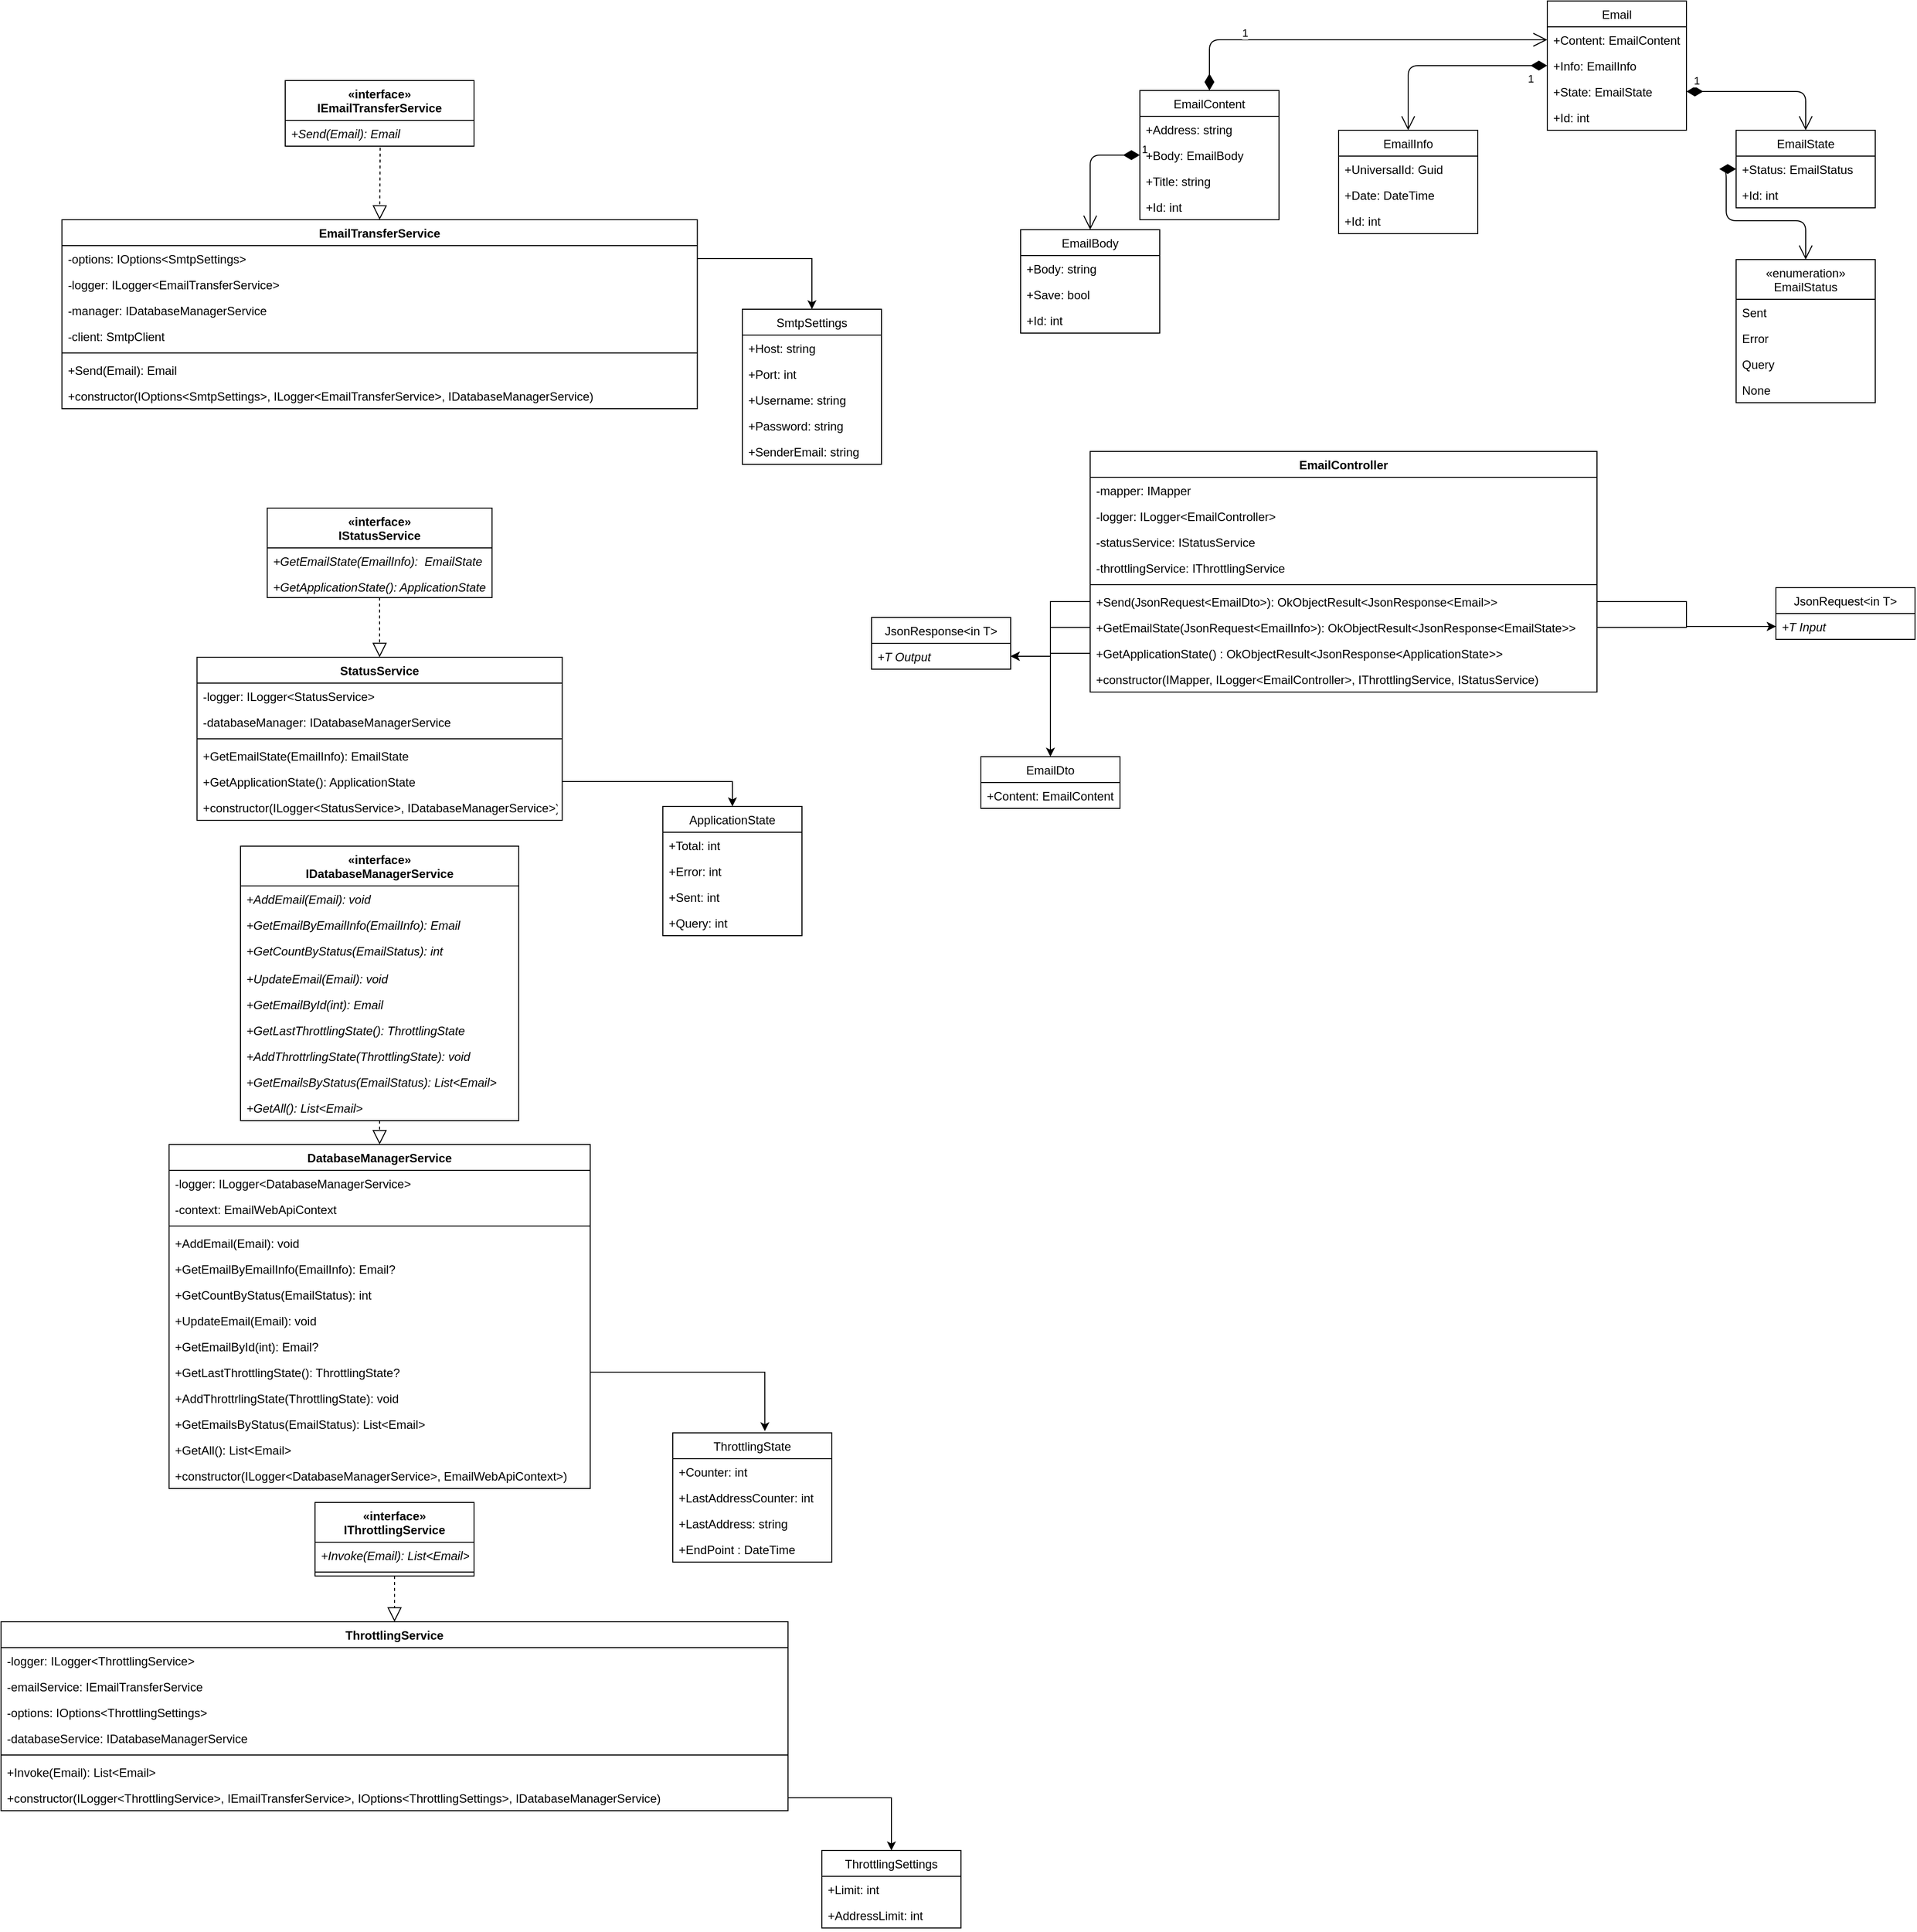 <mxfile version="13.3.1" type="device"><diagram id="VwDvHCZcaxINYHKG-DEH" name="Page-1"><mxGraphModel dx="2114" dy="813" grid="1" gridSize="10" guides="1" tooltips="1" connect="1" arrows="1" fold="1" page="1" pageScale="1" pageWidth="827" pageHeight="1169" math="0" shadow="0"><root><mxCell id="0"/><mxCell id="1" parent="0"/><mxCell id="MpaRzNVXBDGbOp7rvO7j-22" value="" style="endArrow=open;html=1;endSize=12;startArrow=diamondThin;startSize=14;startFill=1;edgeStyle=orthogonalEdgeStyle;align=left;verticalAlign=bottom;entryX=0.5;entryY=0;entryDx=0;entryDy=0;exitX=0;exitY=0.5;exitDx=0;exitDy=0;" parent="1" source="MpaRzNVXBDGbOp7rvO7j-12" target="MpaRzNVXBDGbOp7rvO7j-13" edge="1"><mxGeometry x="-1" y="3" relative="1" as="geometry"><mxPoint x="370" y="220" as="sourcePoint"/><mxPoint x="500" y="170" as="targetPoint"/></mxGeometry></mxCell><mxCell id="MpaRzNVXBDGbOp7rvO7j-67" value="1" style="edgeLabel;html=1;align=center;verticalAlign=middle;resizable=0;points=[];" parent="MpaRzNVXBDGbOp7rvO7j-22" vertex="1" connectable="0"><mxGeometry x="-0.902" y="-2" relative="1" as="geometry"><mxPoint x="-7" y="15" as="offset"/></mxGeometry></mxCell><mxCell id="MpaRzNVXBDGbOp7rvO7j-45" value="" style="endArrow=open;html=1;endSize=12;startArrow=diamondThin;startSize=14;startFill=1;edgeStyle=orthogonalEdgeStyle;align=left;verticalAlign=bottom;entryX=0.5;entryY=0;entryDx=0;entryDy=0;exitX=0;exitY=0.5;exitDx=0;exitDy=0;" parent="1" source="MpaRzNVXBDGbOp7rvO7j-19" target="MpaRzNVXBDGbOp7rvO7j-38" edge="1"><mxGeometry x="-1" y="3" relative="1" as="geometry"><mxPoint x="790" y="400" as="sourcePoint"/><mxPoint x="950" y="400" as="targetPoint"/></mxGeometry></mxCell><mxCell id="MpaRzNVXBDGbOp7rvO7j-57" value="" style="endArrow=open;html=1;endSize=12;startArrow=diamondThin;startSize=14;startFill=1;edgeStyle=orthogonalEdgeStyle;align=left;verticalAlign=bottom;exitX=1;exitY=0.5;exitDx=0;exitDy=0;entryX=0.5;entryY=0;entryDx=0;entryDy=0;" parent="1" source="MpaRzNVXBDGbOp7rvO7j-17" target="MpaRzNVXBDGbOp7rvO7j-18" edge="1"><mxGeometry x="0.509" y="-122" relative="1" as="geometry"><mxPoint x="780" y="90" as="sourcePoint"/><mxPoint x="940" y="90" as="targetPoint"/><Array as="points"><mxPoint x="820" y="111"/></Array><mxPoint x="2" y="-21" as="offset"/></mxGeometry></mxCell><mxCell id="MpaRzNVXBDGbOp7rvO7j-60" value="1" style="edgeLabel;html=1;align=center;verticalAlign=middle;resizable=0;points=[];" parent="MpaRzNVXBDGbOp7rvO7j-57" vertex="1" connectable="0"><mxGeometry x="-0.874" y="1" relative="1" as="geometry"><mxPoint y="-10" as="offset"/></mxGeometry></mxCell><mxCell id="MpaRzNVXBDGbOp7rvO7j-58" value="1" style="endArrow=open;html=1;endSize=12;startArrow=diamondThin;startSize=14;startFill=1;edgeStyle=orthogonalEdgeStyle;align=left;verticalAlign=bottom;entryX=0;entryY=0.5;entryDx=0;entryDy=0;exitX=0.5;exitY=0;exitDx=0;exitDy=0;" parent="1" source="MpaRzNVXBDGbOp7rvO7j-46" target="MpaRzNVXBDGbOp7rvO7j-54" edge="1"><mxGeometry x="-0.748" y="-31" relative="1" as="geometry"><mxPoint x="290" y="60" as="sourcePoint"/><mxPoint x="550" y="60" as="targetPoint"/><mxPoint as="offset"/></mxGeometry></mxCell><mxCell id="MpaRzNVXBDGbOp7rvO7j-140" value="«interface»&#10;IEmailTransferService" style="swimlane;fontStyle=1;align=center;verticalAlign=top;childLayout=stackLayout;horizontal=1;startSize=40;horizontalStack=0;resizeParent=1;resizeParentMax=0;resizeLast=0;collapsible=1;marginBottom=0;" parent="1" vertex="1"><mxGeometry x="-710" y="100" width="190" height="66" as="geometry"/></mxCell><mxCell id="MpaRzNVXBDGbOp7rvO7j-143" value="+Send(Email): Email" style="text;strokeColor=none;fillColor=none;align=left;verticalAlign=top;spacingLeft=4;spacingRight=4;overflow=hidden;rotatable=0;points=[[0,0.5],[1,0.5]];portConstraint=eastwest;fontStyle=2" parent="MpaRzNVXBDGbOp7rvO7j-140" vertex="1"><mxGeometry y="40" width="190" height="26" as="geometry"/></mxCell><mxCell id="MpaRzNVXBDGbOp7rvO7j-151" value="" style="endArrow=block;dashed=1;endFill=0;endSize=12;html=1;entryX=0.5;entryY=0;entryDx=0;entryDy=0;exitX=0.503;exitY=1.058;exitDx=0;exitDy=0;exitPerimeter=0;" parent="1" source="MpaRzNVXBDGbOp7rvO7j-143" target="MpaRzNVXBDGbOp7rvO7j-147" edge="1"><mxGeometry width="160" relative="1" as="geometry"><mxPoint x="-660" y="210" as="sourcePoint"/><mxPoint x="-500" y="210" as="targetPoint"/></mxGeometry></mxCell><mxCell id="MpaRzNVXBDGbOp7rvO7j-152" style="edgeStyle=orthogonalEdgeStyle;rounded=0;orthogonalLoop=1;jettySize=auto;html=1;entryX=0.5;entryY=0;entryDx=0;entryDy=0;" parent="1" source="MpaRzNVXBDGbOp7rvO7j-148" target="MpaRzNVXBDGbOp7rvO7j-90" edge="1"><mxGeometry relative="1" as="geometry"/></mxCell><mxCell id="MpaRzNVXBDGbOp7rvO7j-155" value="«interface»&#10;IStatusService" style="swimlane;fontStyle=1;align=center;verticalAlign=top;childLayout=stackLayout;horizontal=1;startSize=40;horizontalStack=0;resizeParent=1;resizeParentMax=0;resizeLast=0;collapsible=1;marginBottom=0;" parent="1" vertex="1"><mxGeometry x="-728.12" y="530" width="226.25" height="90" as="geometry"/></mxCell><mxCell id="MpaRzNVXBDGbOp7rvO7j-156" value="+GetEmailState(EmailInfo):  EmailState" style="text;strokeColor=none;fillColor=none;align=left;verticalAlign=top;spacingLeft=4;spacingRight=4;overflow=hidden;rotatable=0;points=[[0,0.5],[1,0.5]];portConstraint=eastwest;fontStyle=2" parent="MpaRzNVXBDGbOp7rvO7j-155" vertex="1"><mxGeometry y="40" width="226.25" height="26" as="geometry"/></mxCell><mxCell id="MpaRzNVXBDGbOp7rvO7j-157" value="+GetApplicationState(): ApplicationState" style="text;strokeColor=none;fillColor=none;align=left;verticalAlign=top;spacingLeft=4;spacingRight=4;overflow=hidden;rotatable=0;points=[[0,0.5],[1,0.5]];portConstraint=eastwest;fontStyle=2" parent="MpaRzNVXBDGbOp7rvO7j-155" vertex="1"><mxGeometry y="66" width="226.25" height="24" as="geometry"/></mxCell><mxCell id="MpaRzNVXBDGbOp7rvO7j-147" value="EmailTransferService" style="swimlane;fontStyle=1;align=center;verticalAlign=top;childLayout=stackLayout;horizontal=1;startSize=26;horizontalStack=0;resizeParent=1;resizeParentMax=0;resizeLast=0;collapsible=1;marginBottom=0;" parent="1" vertex="1"><mxGeometry x="-934.68" y="240" width="639.38" height="190" as="geometry"/></mxCell><mxCell id="MpaRzNVXBDGbOp7rvO7j-148" value="-options: IOptions&lt;SmtpSettings&gt;" style="text;strokeColor=none;fillColor=none;align=left;verticalAlign=top;spacingLeft=4;spacingRight=4;overflow=hidden;rotatable=0;points=[[0,0.5],[1,0.5]];portConstraint=eastwest;" parent="MpaRzNVXBDGbOp7rvO7j-147" vertex="1"><mxGeometry y="26" width="639.38" height="26" as="geometry"/></mxCell><mxCell id="MpaRzNVXBDGbOp7rvO7j-153" value="-logger: ILogger&lt;EmailTransferService&gt;" style="text;strokeColor=none;fillColor=none;align=left;verticalAlign=top;spacingLeft=4;spacingRight=4;overflow=hidden;rotatable=0;points=[[0,0.5],[1,0.5]];portConstraint=eastwest;" parent="MpaRzNVXBDGbOp7rvO7j-147" vertex="1"><mxGeometry y="52" width="639.38" height="26" as="geometry"/></mxCell><mxCell id="StB2JXFNjb-WtoaiknSB-12" value="-manager: IDatabaseManagerService" style="text;strokeColor=none;fillColor=none;align=left;verticalAlign=top;spacingLeft=4;spacingRight=4;overflow=hidden;rotatable=0;points=[[0,0.5],[1,0.5]];portConstraint=eastwest;" parent="MpaRzNVXBDGbOp7rvO7j-147" vertex="1"><mxGeometry y="78" width="639.38" height="26" as="geometry"/></mxCell><mxCell id="CCnVkmBzQezinSVfgYN2-1" value="-client: SmtpClient" style="text;strokeColor=none;fillColor=none;align=left;verticalAlign=top;spacingLeft=4;spacingRight=4;overflow=hidden;rotatable=0;points=[[0,0.5],[1,0.5]];portConstraint=eastwest;" vertex="1" parent="MpaRzNVXBDGbOp7rvO7j-147"><mxGeometry y="104" width="639.38" height="26" as="geometry"/></mxCell><mxCell id="MpaRzNVXBDGbOp7rvO7j-149" value="" style="line;strokeWidth=1;fillColor=none;align=left;verticalAlign=middle;spacingTop=-1;spacingLeft=3;spacingRight=3;rotatable=0;labelPosition=right;points=[];portConstraint=eastwest;" parent="MpaRzNVXBDGbOp7rvO7j-147" vertex="1"><mxGeometry y="130" width="639.38" height="8" as="geometry"/></mxCell><mxCell id="MpaRzNVXBDGbOp7rvO7j-150" value="+Send(Email): Email" style="text;strokeColor=none;fillColor=none;align=left;verticalAlign=top;spacingLeft=4;spacingRight=4;overflow=hidden;rotatable=0;points=[[0,0.5],[1,0.5]];portConstraint=eastwest;" parent="MpaRzNVXBDGbOp7rvO7j-147" vertex="1"><mxGeometry y="138" width="639.38" height="26" as="geometry"/></mxCell><mxCell id="MpaRzNVXBDGbOp7rvO7j-193" value="+constructor(IOptions&lt;SmtpSettings&gt;, ILogger&lt;EmailTransferService&gt;, IDatabaseManagerService)" style="text;strokeColor=none;fillColor=none;align=left;verticalAlign=top;spacingLeft=4;spacingRight=4;overflow=hidden;rotatable=0;points=[[0,0.5],[1,0.5]];portConstraint=eastwest;" parent="MpaRzNVXBDGbOp7rvO7j-147" vertex="1"><mxGeometry y="164" width="639.38" height="26" as="geometry"/></mxCell><mxCell id="MpaRzNVXBDGbOp7rvO7j-187" value="" style="endArrow=block;dashed=1;endFill=0;endSize=12;html=1;exitX=0.5;exitY=1;exitDx=0;exitDy=0;entryX=0.5;entryY=0;entryDx=0;entryDy=0;" parent="1" source="MpaRzNVXBDGbOp7rvO7j-155" target="MpaRzNVXBDGbOp7rvO7j-182" edge="1"><mxGeometry width="160" relative="1" as="geometry"><mxPoint x="-610" y="650" as="sourcePoint"/><mxPoint x="-520" y="730" as="targetPoint"/></mxGeometry></mxCell><mxCell id="MpaRzNVXBDGbOp7rvO7j-90" value="SmtpSettings" style="swimlane;fontStyle=0;childLayout=stackLayout;horizontal=1;startSize=26;fillColor=none;horizontalStack=0;resizeParent=1;resizeParentMax=0;resizeLast=0;collapsible=1;marginBottom=0;" parent="1" vertex="1"><mxGeometry x="-250" y="330" width="140" height="156" as="geometry"/></mxCell><mxCell id="MpaRzNVXBDGbOp7rvO7j-91" value="+Host: string" style="text;strokeColor=none;fillColor=none;align=left;verticalAlign=top;spacingLeft=4;spacingRight=4;overflow=hidden;rotatable=0;points=[[0,0.5],[1,0.5]];portConstraint=eastwest;" parent="MpaRzNVXBDGbOp7rvO7j-90" vertex="1"><mxGeometry y="26" width="140" height="26" as="geometry"/></mxCell><mxCell id="MpaRzNVXBDGbOp7rvO7j-92" value="+Port: int" style="text;strokeColor=none;fillColor=none;align=left;verticalAlign=top;spacingLeft=4;spacingRight=4;overflow=hidden;rotatable=0;points=[[0,0.5],[1,0.5]];portConstraint=eastwest;" parent="MpaRzNVXBDGbOp7rvO7j-90" vertex="1"><mxGeometry y="52" width="140" height="26" as="geometry"/></mxCell><mxCell id="MpaRzNVXBDGbOp7rvO7j-93" value="+Username: string" style="text;strokeColor=none;fillColor=none;align=left;verticalAlign=top;spacingLeft=4;spacingRight=4;overflow=hidden;rotatable=0;points=[[0,0.5],[1,0.5]];portConstraint=eastwest;" parent="MpaRzNVXBDGbOp7rvO7j-90" vertex="1"><mxGeometry y="78" width="140" height="26" as="geometry"/></mxCell><mxCell id="MpaRzNVXBDGbOp7rvO7j-94" value="+Password: string" style="text;strokeColor=none;fillColor=none;align=left;verticalAlign=top;spacingLeft=4;spacingRight=4;overflow=hidden;rotatable=0;points=[[0,0.5],[1,0.5]];portConstraint=eastwest;" parent="MpaRzNVXBDGbOp7rvO7j-90" vertex="1"><mxGeometry y="104" width="140" height="26" as="geometry"/></mxCell><mxCell id="MpaRzNVXBDGbOp7rvO7j-100" value="+SenderEmail: string" style="text;strokeColor=none;fillColor=none;align=left;verticalAlign=top;spacingLeft=4;spacingRight=4;overflow=hidden;rotatable=0;points=[[0,0.5],[1,0.5]];portConstraint=eastwest;" parent="MpaRzNVXBDGbOp7rvO7j-90" vertex="1"><mxGeometry y="130" width="140" height="26" as="geometry"/></mxCell><mxCell id="MpaRzNVXBDGbOp7rvO7j-191" style="edgeStyle=orthogonalEdgeStyle;rounded=0;orthogonalLoop=1;jettySize=auto;html=1;" parent="1" source="MpaRzNVXBDGbOp7rvO7j-189" target="MpaRzNVXBDGbOp7rvO7j-171" edge="1"><mxGeometry relative="1" as="geometry"/></mxCell><mxCell id="MpaRzNVXBDGbOp7rvO7j-182" value="StatusService" style="swimlane;fontStyle=1;align=center;verticalAlign=top;childLayout=stackLayout;horizontal=1;startSize=26;horizontalStack=0;resizeParent=1;resizeParentMax=0;resizeLast=0;collapsible=1;marginBottom=0;" parent="1" vertex="1"><mxGeometry x="-798.75" y="680" width="367.5" height="164" as="geometry"/></mxCell><mxCell id="MpaRzNVXBDGbOp7rvO7j-184" value="-logger: ILogger&lt;StatusService&gt;" style="text;strokeColor=none;fillColor=none;align=left;verticalAlign=top;spacingLeft=4;spacingRight=4;overflow=hidden;rotatable=0;points=[[0,0.5],[1,0.5]];portConstraint=eastwest;" parent="MpaRzNVXBDGbOp7rvO7j-182" vertex="1"><mxGeometry y="26" width="367.5" height="26" as="geometry"/></mxCell><mxCell id="MpaRzNVXBDGbOp7rvO7j-188" value="-databaseManager: IDatabaseManagerService" style="text;strokeColor=none;fillColor=none;align=left;verticalAlign=top;spacingLeft=4;spacingRight=4;overflow=hidden;rotatable=0;points=[[0,0.5],[1,0.5]];portConstraint=eastwest;" parent="MpaRzNVXBDGbOp7rvO7j-182" vertex="1"><mxGeometry y="52" width="367.5" height="26" as="geometry"/></mxCell><mxCell id="MpaRzNVXBDGbOp7rvO7j-185" value="" style="line;strokeWidth=1;fillColor=none;align=left;verticalAlign=middle;spacingTop=-1;spacingLeft=3;spacingRight=3;rotatable=0;labelPosition=right;points=[];portConstraint=eastwest;" parent="MpaRzNVXBDGbOp7rvO7j-182" vertex="1"><mxGeometry y="78" width="367.5" height="8" as="geometry"/></mxCell><mxCell id="MpaRzNVXBDGbOp7rvO7j-186" value="+GetEmailState(EmailInfo): EmailState" style="text;strokeColor=none;fillColor=none;align=left;verticalAlign=top;spacingLeft=4;spacingRight=4;overflow=hidden;rotatable=0;points=[[0,0.5],[1,0.5]];portConstraint=eastwest;" parent="MpaRzNVXBDGbOp7rvO7j-182" vertex="1"><mxGeometry y="86" width="367.5" height="26" as="geometry"/></mxCell><mxCell id="MpaRzNVXBDGbOp7rvO7j-189" value="+GetApplicationState(): ApplicationState" style="text;strokeColor=none;fillColor=none;align=left;verticalAlign=top;spacingLeft=4;spacingRight=4;overflow=hidden;rotatable=0;points=[[0,0.5],[1,0.5]];portConstraint=eastwest;" parent="MpaRzNVXBDGbOp7rvO7j-182" vertex="1"><mxGeometry y="112" width="367.5" height="26" as="geometry"/></mxCell><mxCell id="MpaRzNVXBDGbOp7rvO7j-194" value="+constructor(ILogger&lt;StatusService&gt;, IDatabaseManagerService&gt;)" style="text;strokeColor=none;fillColor=none;align=left;verticalAlign=top;spacingLeft=4;spacingRight=4;overflow=hidden;rotatable=0;points=[[0,0.5],[1,0.5]];portConstraint=eastwest;" parent="MpaRzNVXBDGbOp7rvO7j-182" vertex="1"><mxGeometry y="138" width="367.5" height="26" as="geometry"/></mxCell><mxCell id="MpaRzNVXBDGbOp7rvO7j-206" value="1" style="endArrow=open;html=1;endSize=12;startArrow=diamondThin;startSize=14;startFill=1;edgeStyle=orthogonalEdgeStyle;align=left;verticalAlign=bottom;exitX=0;exitY=0.5;exitDx=0;exitDy=0;entryX=0.5;entryY=0;entryDx=0;entryDy=0;" parent="1" source="MpaRzNVXBDGbOp7rvO7j-52" target="MpaRzNVXBDGbOp7rvO7j-202" edge="1"><mxGeometry x="-1" y="3" relative="1" as="geometry"><mxPoint x="-20" y="230" as="sourcePoint"/><mxPoint x="140" y="230" as="targetPoint"/></mxGeometry></mxCell><mxCell id="MpaRzNVXBDGbOp7rvO7j-5" value="Email" style="swimlane;fontStyle=0;childLayout=stackLayout;horizontal=1;startSize=26;fillColor=none;horizontalStack=0;resizeParent=1;resizeParentMax=0;resizeLast=0;collapsible=1;marginBottom=0;" parent="1" vertex="1"><mxGeometry x="560" y="20" width="140" height="130" as="geometry"/></mxCell><mxCell id="MpaRzNVXBDGbOp7rvO7j-54" value="+Content: EmailContent" style="text;strokeColor=none;fillColor=none;align=left;verticalAlign=top;spacingLeft=4;spacingRight=4;overflow=hidden;rotatable=0;points=[[0,0.5],[1,0.5]];portConstraint=eastwest;" parent="MpaRzNVXBDGbOp7rvO7j-5" vertex="1"><mxGeometry y="26" width="140" height="26" as="geometry"/></mxCell><mxCell id="MpaRzNVXBDGbOp7rvO7j-12" value="+Info: EmailInfo" style="text;strokeColor=none;fillColor=none;align=left;verticalAlign=top;spacingLeft=4;spacingRight=4;overflow=hidden;rotatable=0;points=[[0,0.5],[1,0.5]];portConstraint=eastwest;" parent="MpaRzNVXBDGbOp7rvO7j-5" vertex="1"><mxGeometry y="52" width="140" height="26" as="geometry"/></mxCell><mxCell id="MpaRzNVXBDGbOp7rvO7j-17" value="+State: EmailState" style="text;strokeColor=none;fillColor=none;align=left;verticalAlign=top;spacingLeft=4;spacingRight=4;overflow=hidden;rotatable=0;points=[[0,0.5],[1,0.5]];portConstraint=eastwest;" parent="MpaRzNVXBDGbOp7rvO7j-5" vertex="1"><mxGeometry y="78" width="140" height="26" as="geometry"/></mxCell><mxCell id="MpaRzNVXBDGbOp7rvO7j-11" value="+Id: int" style="text;strokeColor=none;fillColor=none;align=left;verticalAlign=top;spacingLeft=4;spacingRight=4;overflow=hidden;rotatable=0;points=[[0,0.5],[1,0.5]];portConstraint=eastwest;" parent="MpaRzNVXBDGbOp7rvO7j-5" vertex="1"><mxGeometry y="104" width="140" height="26" as="geometry"/></mxCell><mxCell id="MpaRzNVXBDGbOp7rvO7j-13" value="EmailInfo" style="swimlane;fontStyle=0;childLayout=stackLayout;horizontal=1;startSize=26;fillColor=none;horizontalStack=0;resizeParent=1;resizeParentMax=0;resizeLast=0;collapsible=1;marginBottom=0;" parent="1" vertex="1"><mxGeometry x="350" y="150" width="140" height="104" as="geometry"/></mxCell><mxCell id="MpaRzNVXBDGbOp7rvO7j-14" value="+UniversalId: Guid" style="text;strokeColor=none;fillColor=none;align=left;verticalAlign=top;spacingLeft=4;spacingRight=4;overflow=hidden;rotatable=0;points=[[0,0.5],[1,0.5]];portConstraint=eastwest;" parent="MpaRzNVXBDGbOp7rvO7j-13" vertex="1"><mxGeometry y="26" width="140" height="26" as="geometry"/></mxCell><mxCell id="MpaRzNVXBDGbOp7rvO7j-200" value="+Date: DateTime" style="text;strokeColor=none;fillColor=none;align=left;verticalAlign=top;spacingLeft=4;spacingRight=4;overflow=hidden;rotatable=0;points=[[0,0.5],[1,0.5]];portConstraint=eastwest;" parent="MpaRzNVXBDGbOp7rvO7j-13" vertex="1"><mxGeometry y="52" width="140" height="26" as="geometry"/></mxCell><mxCell id="_Mqc40xMcQ88tamUD_vy-3" value="+Id: int" style="text;strokeColor=none;fillColor=none;align=left;verticalAlign=top;spacingLeft=4;spacingRight=4;overflow=hidden;rotatable=0;points=[[0,0.5],[1,0.5]];portConstraint=eastwest;" parent="MpaRzNVXBDGbOp7rvO7j-13" vertex="1"><mxGeometry y="78" width="140" height="26" as="geometry"/></mxCell><mxCell id="MpaRzNVXBDGbOp7rvO7j-18" value="EmailState" style="swimlane;fontStyle=0;childLayout=stackLayout;horizontal=1;startSize=26;fillColor=none;horizontalStack=0;resizeParent=1;resizeParentMax=0;resizeLast=0;collapsible=1;marginBottom=0;" parent="1" vertex="1"><mxGeometry x="750" y="150" width="140" height="78" as="geometry"/></mxCell><mxCell id="MpaRzNVXBDGbOp7rvO7j-19" value="+Status: EmailStatus" style="text;strokeColor=none;fillColor=none;align=left;verticalAlign=top;spacingLeft=4;spacingRight=4;overflow=hidden;rotatable=0;points=[[0,0.5],[1,0.5]];portConstraint=eastwest;" parent="MpaRzNVXBDGbOp7rvO7j-18" vertex="1"><mxGeometry y="26" width="140" height="26" as="geometry"/></mxCell><mxCell id="_Mqc40xMcQ88tamUD_vy-4" value="+Id: int" style="text;strokeColor=none;fillColor=none;align=left;verticalAlign=top;spacingLeft=4;spacingRight=4;overflow=hidden;rotatable=0;points=[[0,0.5],[1,0.5]];portConstraint=eastwest;" parent="MpaRzNVXBDGbOp7rvO7j-18" vertex="1"><mxGeometry y="52" width="140" height="26" as="geometry"/></mxCell><mxCell id="MpaRzNVXBDGbOp7rvO7j-38" value="«enumeration»&#10;EmailStatus" style="swimlane;fontStyle=0;childLayout=stackLayout;horizontal=1;startSize=40;fillColor=none;horizontalStack=0;resizeParent=1;resizeParentMax=0;resizeLast=0;collapsible=1;marginBottom=0;" parent="1" vertex="1"><mxGeometry x="750" y="280" width="140" height="144" as="geometry"/></mxCell><mxCell id="MpaRzNVXBDGbOp7rvO7j-39" value="Sent" style="text;strokeColor=none;fillColor=none;align=left;verticalAlign=top;spacingLeft=4;spacingRight=4;overflow=hidden;rotatable=0;points=[[0,0.5],[1,0.5]];portConstraint=eastwest;" parent="MpaRzNVXBDGbOp7rvO7j-38" vertex="1"><mxGeometry y="40" width="140" height="26" as="geometry"/></mxCell><mxCell id="MpaRzNVXBDGbOp7rvO7j-40" value="Error" style="text;strokeColor=none;fillColor=none;align=left;verticalAlign=top;spacingLeft=4;spacingRight=4;overflow=hidden;rotatable=0;points=[[0,0.5],[1,0.5]];portConstraint=eastwest;" parent="MpaRzNVXBDGbOp7rvO7j-38" vertex="1"><mxGeometry y="66" width="140" height="26" as="geometry"/></mxCell><mxCell id="MpaRzNVXBDGbOp7rvO7j-41" value="Query" style="text;strokeColor=none;fillColor=none;align=left;verticalAlign=top;spacingLeft=4;spacingRight=4;overflow=hidden;rotatable=0;points=[[0,0.5],[1,0.5]];portConstraint=eastwest;" parent="MpaRzNVXBDGbOp7rvO7j-38" vertex="1"><mxGeometry y="92" width="140" height="26" as="geometry"/></mxCell><mxCell id="MpaRzNVXBDGbOp7rvO7j-234" value="None" style="text;strokeColor=none;fillColor=none;align=left;verticalAlign=top;spacingLeft=4;spacingRight=4;overflow=hidden;rotatable=0;points=[[0,0.5],[1,0.5]];portConstraint=eastwest;" parent="MpaRzNVXBDGbOp7rvO7j-38" vertex="1"><mxGeometry y="118" width="140" height="26" as="geometry"/></mxCell><mxCell id="MpaRzNVXBDGbOp7rvO7j-46" value="EmailContent" style="swimlane;fontStyle=0;childLayout=stackLayout;horizontal=1;startSize=26;fillColor=none;horizontalStack=0;resizeParent=1;resizeParentMax=0;resizeLast=0;collapsible=1;marginBottom=0;" parent="1" vertex="1"><mxGeometry x="150" y="110" width="140" height="130" as="geometry"/></mxCell><mxCell id="MpaRzNVXBDGbOp7rvO7j-51" value="+Address: string" style="text;strokeColor=none;fillColor=none;align=left;verticalAlign=top;spacingLeft=4;spacingRight=4;overflow=hidden;rotatable=0;points=[[0,0.5],[1,0.5]];portConstraint=eastwest;" parent="MpaRzNVXBDGbOp7rvO7j-46" vertex="1"><mxGeometry y="26" width="140" height="26" as="geometry"/></mxCell><mxCell id="MpaRzNVXBDGbOp7rvO7j-52" value="+Body: EmailBody" style="text;strokeColor=none;fillColor=none;align=left;verticalAlign=top;spacingLeft=4;spacingRight=4;overflow=hidden;rotatable=0;points=[[0,0.5],[1,0.5]];portConstraint=eastwest;" parent="MpaRzNVXBDGbOp7rvO7j-46" vertex="1"><mxGeometry y="52" width="140" height="26" as="geometry"/></mxCell><mxCell id="MpaRzNVXBDGbOp7rvO7j-53" value="+Title: string" style="text;strokeColor=none;fillColor=none;align=left;verticalAlign=top;spacingLeft=4;spacingRight=4;overflow=hidden;rotatable=0;points=[[0,0.5],[1,0.5]];portConstraint=eastwest;" parent="MpaRzNVXBDGbOp7rvO7j-46" vertex="1"><mxGeometry y="78" width="140" height="26" as="geometry"/></mxCell><mxCell id="_Mqc40xMcQ88tamUD_vy-2" value="+Id: int" style="text;strokeColor=none;fillColor=none;align=left;verticalAlign=top;spacingLeft=4;spacingRight=4;overflow=hidden;rotatable=0;points=[[0,0.5],[1,0.5]];portConstraint=eastwest;" parent="MpaRzNVXBDGbOp7rvO7j-46" vertex="1"><mxGeometry y="104" width="140" height="26" as="geometry"/></mxCell><mxCell id="MpaRzNVXBDGbOp7rvO7j-202" value="EmailBody" style="swimlane;fontStyle=0;childLayout=stackLayout;horizontal=1;startSize=26;fillColor=none;horizontalStack=0;resizeParent=1;resizeParentMax=0;resizeLast=0;collapsible=1;marginBottom=0;" parent="1" vertex="1"><mxGeometry x="30" y="250" width="140" height="104" as="geometry"/></mxCell><mxCell id="MpaRzNVXBDGbOp7rvO7j-203" value="+Body: string" style="text;strokeColor=none;fillColor=none;align=left;verticalAlign=top;spacingLeft=4;spacingRight=4;overflow=hidden;rotatable=0;points=[[0,0.5],[1,0.5]];portConstraint=eastwest;" parent="MpaRzNVXBDGbOp7rvO7j-202" vertex="1"><mxGeometry y="26" width="140" height="26" as="geometry"/></mxCell><mxCell id="_g9-BgquZJx0bZQikfBn-1" value="+Save: bool" style="text;strokeColor=none;fillColor=none;align=left;verticalAlign=top;spacingLeft=4;spacingRight=4;overflow=hidden;rotatable=0;points=[[0,0.5],[1,0.5]];portConstraint=eastwest;" parent="MpaRzNVXBDGbOp7rvO7j-202" vertex="1"><mxGeometry y="52" width="140" height="26" as="geometry"/></mxCell><mxCell id="_Mqc40xMcQ88tamUD_vy-1" value="+Id: int" style="text;strokeColor=none;fillColor=none;align=left;verticalAlign=top;spacingLeft=4;spacingRight=4;overflow=hidden;rotatable=0;points=[[0,0.5],[1,0.5]];portConstraint=eastwest;" parent="MpaRzNVXBDGbOp7rvO7j-202" vertex="1"><mxGeometry y="78" width="140" height="26" as="geometry"/></mxCell><mxCell id="MpaRzNVXBDGbOp7rvO7j-214" value="" style="endArrow=block;dashed=1;endFill=0;endSize=12;html=1;exitX=0.5;exitY=1;exitDx=0;exitDy=0;entryX=0.5;entryY=0;entryDx=0;entryDy=0;" parent="1" source="MpaRzNVXBDGbOp7rvO7j-195" target="MpaRzNVXBDGbOp7rvO7j-207" edge="1"><mxGeometry width="160" relative="1" as="geometry"><mxPoint x="-614.99" y="1090" as="sourcePoint"/><mxPoint x="-394.99" y="1120" as="targetPoint"/></mxGeometry></mxCell><mxCell id="MpaRzNVXBDGbOp7rvO7j-171" value="ApplicationState" style="swimlane;fontStyle=0;childLayout=stackLayout;horizontal=1;startSize=26;fillColor=none;horizontalStack=0;resizeParent=1;resizeParentMax=0;resizeLast=0;collapsible=1;marginBottom=0;" parent="1" vertex="1"><mxGeometry x="-330" y="830" width="140" height="130" as="geometry"/></mxCell><mxCell id="MpaRzNVXBDGbOp7rvO7j-172" value="+Total: int" style="text;strokeColor=none;fillColor=none;align=left;verticalAlign=top;spacingLeft=4;spacingRight=4;overflow=hidden;rotatable=0;points=[[0,0.5],[1,0.5]];portConstraint=eastwest;" parent="MpaRzNVXBDGbOp7rvO7j-171" vertex="1"><mxGeometry y="26" width="140" height="26" as="geometry"/></mxCell><mxCell id="MpaRzNVXBDGbOp7rvO7j-173" value="+Error: int" style="text;strokeColor=none;fillColor=none;align=left;verticalAlign=top;spacingLeft=4;spacingRight=4;overflow=hidden;rotatable=0;points=[[0,0.5],[1,0.5]];portConstraint=eastwest;" parent="MpaRzNVXBDGbOp7rvO7j-171" vertex="1"><mxGeometry y="52" width="140" height="26" as="geometry"/></mxCell><mxCell id="MpaRzNVXBDGbOp7rvO7j-174" value="+Sent: int" style="text;strokeColor=none;fillColor=none;align=left;verticalAlign=top;spacingLeft=4;spacingRight=4;overflow=hidden;rotatable=0;points=[[0,0.5],[1,0.5]];portConstraint=eastwest;" parent="MpaRzNVXBDGbOp7rvO7j-171" vertex="1"><mxGeometry y="78" width="140" height="26" as="geometry"/></mxCell><mxCell id="MpaRzNVXBDGbOp7rvO7j-181" value="+Query: int" style="text;strokeColor=none;fillColor=none;align=left;verticalAlign=top;spacingLeft=4;spacingRight=4;overflow=hidden;rotatable=0;points=[[0,0.5],[1,0.5]];portConstraint=eastwest;" parent="MpaRzNVXBDGbOp7rvO7j-171" vertex="1"><mxGeometry y="104" width="140" height="26" as="geometry"/></mxCell><mxCell id="MpaRzNVXBDGbOp7rvO7j-195" value="«interface»&#10;IDatabaseManagerService" style="swimlane;fontStyle=1;align=center;verticalAlign=top;childLayout=stackLayout;horizontal=1;startSize=40;horizontalStack=0;resizeParent=1;resizeParentMax=0;resizeLast=0;collapsible=1;marginBottom=0;" parent="1" vertex="1"><mxGeometry x="-755" y="870" width="280" height="276" as="geometry"/></mxCell><mxCell id="MpaRzNVXBDGbOp7rvO7j-196" value="+AddEmail(Email): void&#10;" style="text;strokeColor=none;fillColor=none;align=left;verticalAlign=top;spacingLeft=4;spacingRight=4;overflow=hidden;rotatable=0;points=[[0,0.5],[1,0.5]];portConstraint=eastwest;fontStyle=2" parent="MpaRzNVXBDGbOp7rvO7j-195" vertex="1"><mxGeometry y="40" width="280" height="26" as="geometry"/></mxCell><mxCell id="MpaRzNVXBDGbOp7rvO7j-199" value="+GetEmailByEmailInfo(EmailInfo): Email" style="text;strokeColor=none;fillColor=none;align=left;verticalAlign=top;spacingLeft=4;spacingRight=4;overflow=hidden;rotatable=0;points=[[0,0.5],[1,0.5]];portConstraint=eastwest;fontStyle=2" parent="MpaRzNVXBDGbOp7rvO7j-195" vertex="1"><mxGeometry y="66" width="280" height="26" as="geometry"/></mxCell><mxCell id="MpaRzNVXBDGbOp7rvO7j-197" value="+GetCountByStatus(EmailStatus): int" style="text;strokeColor=none;fillColor=none;align=left;verticalAlign=top;spacingLeft=4;spacingRight=4;overflow=hidden;rotatable=0;points=[[0,0.5],[1,0.5]];portConstraint=eastwest;fontStyle=2" parent="MpaRzNVXBDGbOp7rvO7j-195" vertex="1"><mxGeometry y="92" width="280" height="28" as="geometry"/></mxCell><mxCell id="O3hS9mM9BPTa0ZVGBZz_-5" value="+UpdateEmail(Email): void" style="text;strokeColor=none;fillColor=none;align=left;verticalAlign=top;spacingLeft=4;spacingRight=4;overflow=hidden;rotatable=0;points=[[0,0.5],[1,0.5]];portConstraint=eastwest;fontStyle=2" parent="MpaRzNVXBDGbOp7rvO7j-195" vertex="1"><mxGeometry y="120" width="280" height="26" as="geometry"/></mxCell><mxCell id="O3hS9mM9BPTa0ZVGBZz_-4" value="+GetEmailById(int): Email" style="text;strokeColor=none;fillColor=none;align=left;verticalAlign=top;spacingLeft=4;spacingRight=4;overflow=hidden;rotatable=0;points=[[0,0.5],[1,0.5]];portConstraint=eastwest;fontStyle=2" parent="MpaRzNVXBDGbOp7rvO7j-195" vertex="1"><mxGeometry y="146" width="280" height="26" as="geometry"/></mxCell><mxCell id="O3hS9mM9BPTa0ZVGBZz_-6" value="+GetLastThrottlingState(): ThrottlingState" style="text;strokeColor=none;fillColor=none;align=left;verticalAlign=top;spacingLeft=4;spacingRight=4;overflow=hidden;rotatable=0;points=[[0,0.5],[1,0.5]];portConstraint=eastwest;fontStyle=2" parent="MpaRzNVXBDGbOp7rvO7j-195" vertex="1"><mxGeometry y="172" width="280" height="26" as="geometry"/></mxCell><mxCell id="StB2JXFNjb-WtoaiknSB-3" value="+AddThrottrlingState(ThrottlingState): void" style="text;strokeColor=none;fillColor=none;align=left;verticalAlign=top;spacingLeft=4;spacingRight=4;overflow=hidden;rotatable=0;points=[[0,0.5],[1,0.5]];portConstraint=eastwest;fontStyle=2" parent="MpaRzNVXBDGbOp7rvO7j-195" vertex="1"><mxGeometry y="198" width="280" height="26" as="geometry"/></mxCell><mxCell id="StB2JXFNjb-WtoaiknSB-4" value="+GetEmailsByStatus(EmailStatus): List&lt;Email&gt;" style="text;strokeColor=none;fillColor=none;align=left;verticalAlign=top;spacingLeft=4;spacingRight=4;overflow=hidden;rotatable=0;points=[[0,0.5],[1,0.5]];portConstraint=eastwest;fontStyle=2" parent="MpaRzNVXBDGbOp7rvO7j-195" vertex="1"><mxGeometry y="224" width="280" height="26" as="geometry"/></mxCell><mxCell id="CCnVkmBzQezinSVfgYN2-3" value="+GetAll(): List&lt;Email&gt;" style="text;strokeColor=none;fillColor=none;align=left;verticalAlign=top;spacingLeft=4;spacingRight=4;overflow=hidden;rotatable=0;points=[[0,0.5],[1,0.5]];portConstraint=eastwest;fontStyle=2" vertex="1" parent="MpaRzNVXBDGbOp7rvO7j-195"><mxGeometry y="250" width="280" height="26" as="geometry"/></mxCell><mxCell id="MpaRzNVXBDGbOp7rvO7j-216" value="EmailController" style="swimlane;fontStyle=1;align=center;verticalAlign=top;childLayout=stackLayout;horizontal=1;startSize=26;horizontalStack=0;resizeParent=1;resizeParentMax=0;resizeLast=0;collapsible=1;marginBottom=0;" parent="1" vertex="1"><mxGeometry x="100" y="473" width="510" height="242" as="geometry"/></mxCell><mxCell id="MpaRzNVXBDGbOp7rvO7j-217" value="-mapper: IMapper" style="text;strokeColor=none;fillColor=none;align=left;verticalAlign=top;spacingLeft=4;spacingRight=4;overflow=hidden;rotatable=0;points=[[0,0.5],[1,0.5]];portConstraint=eastwest;" parent="MpaRzNVXBDGbOp7rvO7j-216" vertex="1"><mxGeometry y="26" width="510" height="26" as="geometry"/></mxCell><mxCell id="MpaRzNVXBDGbOp7rvO7j-221" value="-logger: ILogger&lt;EmailController&gt;" style="text;strokeColor=none;fillColor=none;align=left;verticalAlign=top;spacingLeft=4;spacingRight=4;overflow=hidden;rotatable=0;points=[[0,0.5],[1,0.5]];portConstraint=eastwest;" parent="MpaRzNVXBDGbOp7rvO7j-216" vertex="1"><mxGeometry y="52" width="510" height="26" as="geometry"/></mxCell><mxCell id="MpaRzNVXBDGbOp7rvO7j-223" value="-statusService: IStatusService" style="text;strokeColor=none;fillColor=none;align=left;verticalAlign=top;spacingLeft=4;spacingRight=4;overflow=hidden;rotatable=0;points=[[0,0.5],[1,0.5]];portConstraint=eastwest;" parent="MpaRzNVXBDGbOp7rvO7j-216" vertex="1"><mxGeometry y="78" width="510" height="26" as="geometry"/></mxCell><mxCell id="d-eE7wmzLooMkcruGZno-1" value="-throttlingService: IThrottlingService" style="text;strokeColor=none;fillColor=none;align=left;verticalAlign=top;spacingLeft=4;spacingRight=4;overflow=hidden;rotatable=0;points=[[0,0.5],[1,0.5]];portConstraint=eastwest;" parent="MpaRzNVXBDGbOp7rvO7j-216" vertex="1"><mxGeometry y="104" width="510" height="26" as="geometry"/></mxCell><mxCell id="MpaRzNVXBDGbOp7rvO7j-218" value="" style="line;strokeWidth=1;fillColor=none;align=left;verticalAlign=middle;spacingTop=-1;spacingLeft=3;spacingRight=3;rotatable=0;labelPosition=right;points=[];portConstraint=eastwest;" parent="MpaRzNVXBDGbOp7rvO7j-216" vertex="1"><mxGeometry y="130" width="510" height="8" as="geometry"/></mxCell><mxCell id="MpaRzNVXBDGbOp7rvO7j-219" value="+Send(JsonRequest&lt;EmailDto&gt;): OkObjectResult&lt;JsonResponse&lt;Email&gt;&gt;" style="text;strokeColor=none;fillColor=none;align=left;verticalAlign=top;spacingLeft=4;spacingRight=4;overflow=hidden;rotatable=0;points=[[0,0.5],[1,0.5]];portConstraint=eastwest;" parent="MpaRzNVXBDGbOp7rvO7j-216" vertex="1"><mxGeometry y="138" width="510" height="26" as="geometry"/></mxCell><mxCell id="MpaRzNVXBDGbOp7rvO7j-220" value="+GetEmailState(JsonRequest&lt;EmailInfo&gt;): OkObjectResult&lt;JsonResponse&lt;EmailState&gt;&gt;" style="text;strokeColor=none;fillColor=none;align=left;verticalAlign=top;spacingLeft=4;spacingRight=4;overflow=hidden;rotatable=0;points=[[0,0.5],[1,0.5]];portConstraint=eastwest;" parent="MpaRzNVXBDGbOp7rvO7j-216" vertex="1"><mxGeometry y="164" width="510" height="26" as="geometry"/></mxCell><mxCell id="MpaRzNVXBDGbOp7rvO7j-224" value="+GetApplicationState() : OkObjectResult&lt;JsonResponse&lt;ApplicationState&gt;&gt;" style="text;strokeColor=none;fillColor=none;align=left;verticalAlign=top;spacingLeft=4;spacingRight=4;overflow=hidden;rotatable=0;points=[[0,0.5],[1,0.5]];portConstraint=eastwest;" parent="MpaRzNVXBDGbOp7rvO7j-216" vertex="1"><mxGeometry y="190" width="510" height="26" as="geometry"/></mxCell><mxCell id="MpaRzNVXBDGbOp7rvO7j-225" value="+constructor(IMapper, ILogger&lt;EmailController&gt;, IThrottlingService, IStatusService)" style="text;strokeColor=none;fillColor=none;align=left;verticalAlign=top;spacingLeft=4;spacingRight=4;overflow=hidden;rotatable=0;points=[[0,0.5],[1,0.5]];portConstraint=eastwest;" parent="MpaRzNVXBDGbOp7rvO7j-216" vertex="1"><mxGeometry y="216" width="510" height="26" as="geometry"/></mxCell><mxCell id="MpaRzNVXBDGbOp7rvO7j-207" value="DatabaseManagerService" style="swimlane;fontStyle=1;align=center;verticalAlign=top;childLayout=stackLayout;horizontal=1;startSize=26;horizontalStack=0;resizeParent=1;resizeParentMax=0;resizeLast=0;collapsible=1;marginBottom=0;" parent="1" vertex="1"><mxGeometry x="-826.86" y="1170" width="423.75" height="346" as="geometry"/></mxCell><mxCell id="MpaRzNVXBDGbOp7rvO7j-208" value="-logger: ILogger&lt;DatabaseManagerService&gt;" style="text;strokeColor=none;fillColor=none;align=left;verticalAlign=top;spacingLeft=4;spacingRight=4;overflow=hidden;rotatable=0;points=[[0,0.5],[1,0.5]];portConstraint=eastwest;" parent="MpaRzNVXBDGbOp7rvO7j-207" vertex="1"><mxGeometry y="26" width="423.75" height="26" as="geometry"/></mxCell><mxCell id="MpaRzNVXBDGbOp7rvO7j-209" value="-context: EmailWebApiContext" style="text;strokeColor=none;fillColor=none;align=left;verticalAlign=top;spacingLeft=4;spacingRight=4;overflow=hidden;rotatable=0;points=[[0,0.5],[1,0.5]];portConstraint=eastwest;" parent="MpaRzNVXBDGbOp7rvO7j-207" vertex="1"><mxGeometry y="52" width="423.75" height="26" as="geometry"/></mxCell><mxCell id="MpaRzNVXBDGbOp7rvO7j-210" value="" style="line;strokeWidth=1;fillColor=none;align=left;verticalAlign=middle;spacingTop=-1;spacingLeft=3;spacingRight=3;rotatable=0;labelPosition=right;points=[];portConstraint=eastwest;" parent="MpaRzNVXBDGbOp7rvO7j-207" vertex="1"><mxGeometry y="78" width="423.75" height="8" as="geometry"/></mxCell><mxCell id="MpaRzNVXBDGbOp7rvO7j-211" value="+AddEmail(Email): void&#10;" style="text;strokeColor=none;fillColor=none;align=left;verticalAlign=top;spacingLeft=4;spacingRight=4;overflow=hidden;rotatable=0;points=[[0,0.5],[1,0.5]];portConstraint=eastwest;" parent="MpaRzNVXBDGbOp7rvO7j-207" vertex="1"><mxGeometry y="86" width="423.75" height="26" as="geometry"/></mxCell><mxCell id="MpaRzNVXBDGbOp7rvO7j-212" value="+GetEmailByEmailInfo(EmailInfo): Email?" style="text;strokeColor=none;fillColor=none;align=left;verticalAlign=top;spacingLeft=4;spacingRight=4;overflow=hidden;rotatable=0;points=[[0,0.5],[1,0.5]];portConstraint=eastwest;" parent="MpaRzNVXBDGbOp7rvO7j-207" vertex="1"><mxGeometry y="112" width="423.75" height="26" as="geometry"/></mxCell><mxCell id="MpaRzNVXBDGbOp7rvO7j-215" value="+GetCountByStatus(EmailStatus): int" style="text;strokeColor=none;fillColor=none;align=left;verticalAlign=top;spacingLeft=4;spacingRight=4;overflow=hidden;rotatable=0;points=[[0,0.5],[1,0.5]];portConstraint=eastwest;" parent="MpaRzNVXBDGbOp7rvO7j-207" vertex="1"><mxGeometry y="138" width="423.75" height="26" as="geometry"/></mxCell><mxCell id="O3hS9mM9BPTa0ZVGBZz_-1" value="+UpdateEmail(Email): void" style="text;strokeColor=none;fillColor=none;align=left;verticalAlign=top;spacingLeft=4;spacingRight=4;overflow=hidden;rotatable=0;points=[[0,0.5],[1,0.5]];portConstraint=eastwest;" parent="MpaRzNVXBDGbOp7rvO7j-207" vertex="1"><mxGeometry y="164" width="423.75" height="26" as="geometry"/></mxCell><mxCell id="O3hS9mM9BPTa0ZVGBZz_-3" value="+GetEmailById(int): Email?" style="text;strokeColor=none;fillColor=none;align=left;verticalAlign=top;spacingLeft=4;spacingRight=4;overflow=hidden;rotatable=0;points=[[0,0.5],[1,0.5]];portConstraint=eastwest;" parent="MpaRzNVXBDGbOp7rvO7j-207" vertex="1"><mxGeometry y="190" width="423.75" height="26" as="geometry"/></mxCell><mxCell id="O3hS9mM9BPTa0ZVGBZz_-7" value="+GetLastThrottlingState(): ThrottlingState?" style="text;strokeColor=none;fillColor=none;align=left;verticalAlign=top;spacingLeft=4;spacingRight=4;overflow=hidden;rotatable=0;points=[[0,0.5],[1,0.5]];portConstraint=eastwest;fontStyle=0" parent="MpaRzNVXBDGbOp7rvO7j-207" vertex="1"><mxGeometry y="216" width="423.75" height="26" as="geometry"/></mxCell><mxCell id="O3hS9mM9BPTa0ZVGBZz_-26" value="+AddThrottrlingState(ThrottlingState): void" style="text;strokeColor=none;fillColor=none;align=left;verticalAlign=top;spacingLeft=4;spacingRight=4;overflow=hidden;rotatable=0;points=[[0,0.5],[1,0.5]];portConstraint=eastwest;" parent="MpaRzNVXBDGbOp7rvO7j-207" vertex="1"><mxGeometry y="242" width="423.75" height="26" as="geometry"/></mxCell><mxCell id="StB2JXFNjb-WtoaiknSB-2" value="+GetEmailsByStatus(EmailStatus): List&lt;Email&gt;" style="text;strokeColor=none;fillColor=none;align=left;verticalAlign=top;spacingLeft=4;spacingRight=4;overflow=hidden;rotatable=0;points=[[0,0.5],[1,0.5]];portConstraint=eastwest;" parent="MpaRzNVXBDGbOp7rvO7j-207" vertex="1"><mxGeometry y="268" width="423.75" height="26" as="geometry"/></mxCell><mxCell id="CCnVkmBzQezinSVfgYN2-4" value="+GetAll(): List&lt;Email&gt;" style="text;strokeColor=none;fillColor=none;align=left;verticalAlign=top;spacingLeft=4;spacingRight=4;overflow=hidden;rotatable=0;points=[[0,0.5],[1,0.5]];portConstraint=eastwest;fontStyle=0" vertex="1" parent="MpaRzNVXBDGbOp7rvO7j-207"><mxGeometry y="294" width="423.75" height="26" as="geometry"/></mxCell><mxCell id="MpaRzNVXBDGbOp7rvO7j-213" value="+constructor(ILogger&lt;DatabaseManagerService&gt;, EmailWebApiContext&gt;)" style="text;strokeColor=none;fillColor=none;align=left;verticalAlign=top;spacingLeft=4;spacingRight=4;overflow=hidden;rotatable=0;points=[[0,0.5],[1,0.5]];portConstraint=eastwest;" parent="MpaRzNVXBDGbOp7rvO7j-207" vertex="1"><mxGeometry y="320" width="423.75" height="26" as="geometry"/></mxCell><mxCell id="MpaRzNVXBDGbOp7rvO7j-84" value="JsonRequest&lt;in T&gt;" style="swimlane;fontStyle=0;childLayout=stackLayout;horizontal=1;startSize=26;fillColor=none;horizontalStack=0;resizeParent=1;resizeParentMax=0;resizeLast=0;collapsible=1;marginBottom=0;" parent="1" vertex="1"><mxGeometry x="790" y="610" width="140" height="52" as="geometry"/></mxCell><mxCell id="MpaRzNVXBDGbOp7rvO7j-85" value="+T Input" style="text;strokeColor=none;fillColor=none;align=left;verticalAlign=top;spacingLeft=4;spacingRight=4;overflow=hidden;rotatable=0;points=[[0,0.5],[1,0.5]];portConstraint=eastwest;fontStyle=2" parent="MpaRzNVXBDGbOp7rvO7j-84" vertex="1"><mxGeometry y="26" width="140" height="26" as="geometry"/></mxCell><mxCell id="MpaRzNVXBDGbOp7rvO7j-228" style="edgeStyle=orthogonalEdgeStyle;rounded=0;orthogonalLoop=1;jettySize=auto;html=1;exitX=1;exitY=0.5;exitDx=0;exitDy=0;entryX=0;entryY=0.5;entryDx=0;entryDy=0;" parent="1" source="MpaRzNVXBDGbOp7rvO7j-219" target="MpaRzNVXBDGbOp7rvO7j-85" edge="1"><mxGeometry relative="1" as="geometry"/></mxCell><mxCell id="MpaRzNVXBDGbOp7rvO7j-229" style="edgeStyle=orthogonalEdgeStyle;rounded=0;orthogonalLoop=1;jettySize=auto;html=1;exitX=1;exitY=0.5;exitDx=0;exitDy=0;entryX=0;entryY=0.5;entryDx=0;entryDy=0;" parent="1" source="MpaRzNVXBDGbOp7rvO7j-220" target="MpaRzNVXBDGbOp7rvO7j-85" edge="1"><mxGeometry relative="1" as="geometry"/></mxCell><mxCell id="MpaRzNVXBDGbOp7rvO7j-88" value="JsonResponse&lt;in T&gt;" style="swimlane;fontStyle=0;childLayout=stackLayout;horizontal=1;startSize=26;fillColor=none;horizontalStack=0;resizeParent=1;resizeParentMax=0;resizeLast=0;collapsible=1;marginBottom=0;" parent="1" vertex="1"><mxGeometry x="-120" y="640" width="140" height="52" as="geometry"/></mxCell><mxCell id="MpaRzNVXBDGbOp7rvO7j-89" value="+T Output" style="text;strokeColor=none;fillColor=none;align=left;verticalAlign=top;spacingLeft=4;spacingRight=4;overflow=hidden;rotatable=0;points=[[0,0.5],[1,0.5]];portConstraint=eastwest;fontStyle=2" parent="MpaRzNVXBDGbOp7rvO7j-88" vertex="1"><mxGeometry y="26" width="140" height="26" as="geometry"/></mxCell><mxCell id="MpaRzNVXBDGbOp7rvO7j-231" style="edgeStyle=orthogonalEdgeStyle;rounded=0;orthogonalLoop=1;jettySize=auto;html=1;exitX=0;exitY=0.5;exitDx=0;exitDy=0;entryX=1;entryY=0.5;entryDx=0;entryDy=0;" parent="1" source="MpaRzNVXBDGbOp7rvO7j-220" target="MpaRzNVXBDGbOp7rvO7j-89" edge="1"><mxGeometry relative="1" as="geometry"/></mxCell><mxCell id="MpaRzNVXBDGbOp7rvO7j-232" style="edgeStyle=orthogonalEdgeStyle;rounded=0;orthogonalLoop=1;jettySize=auto;html=1;entryX=1;entryY=0.5;entryDx=0;entryDy=0;" parent="1" source="MpaRzNVXBDGbOp7rvO7j-219" target="MpaRzNVXBDGbOp7rvO7j-89" edge="1"><mxGeometry relative="1" as="geometry"/></mxCell><mxCell id="MpaRzNVXBDGbOp7rvO7j-233" style="edgeStyle=orthogonalEdgeStyle;rounded=0;orthogonalLoop=1;jettySize=auto;html=1;exitX=0;exitY=0.5;exitDx=0;exitDy=0;entryX=1;entryY=0.5;entryDx=0;entryDy=0;" parent="1" source="MpaRzNVXBDGbOp7rvO7j-224" target="MpaRzNVXBDGbOp7rvO7j-89" edge="1"><mxGeometry relative="1" as="geometry"/></mxCell><mxCell id="O3hS9mM9BPTa0ZVGBZz_-8" value="ThrottlingState" style="swimlane;fontStyle=0;childLayout=stackLayout;horizontal=1;startSize=26;fillColor=none;horizontalStack=0;resizeParent=1;resizeParentMax=0;resizeLast=0;collapsible=1;marginBottom=0;" parent="1" vertex="1"><mxGeometry x="-320" y="1460" width="160" height="130" as="geometry"/></mxCell><mxCell id="O3hS9mM9BPTa0ZVGBZz_-9" value="+Counter: int" style="text;strokeColor=none;fillColor=none;align=left;verticalAlign=top;spacingLeft=4;spacingRight=4;overflow=hidden;rotatable=0;points=[[0,0.5],[1,0.5]];portConstraint=eastwest;" parent="O3hS9mM9BPTa0ZVGBZz_-8" vertex="1"><mxGeometry y="26" width="160" height="26" as="geometry"/></mxCell><mxCell id="StB2JXFNjb-WtoaiknSB-1" value="+LastAddressCounter: int" style="text;strokeColor=none;fillColor=none;align=left;verticalAlign=top;spacingLeft=4;spacingRight=4;overflow=hidden;rotatable=0;points=[[0,0.5],[1,0.5]];portConstraint=eastwest;" parent="O3hS9mM9BPTa0ZVGBZz_-8" vertex="1"><mxGeometry y="52" width="160" height="26" as="geometry"/></mxCell><mxCell id="RXXAGSvJXa6vmkCEMbkK-1" value="+LastAddress: string" style="text;strokeColor=none;fillColor=none;align=left;verticalAlign=top;spacingLeft=4;spacingRight=4;overflow=hidden;rotatable=0;points=[[0,0.5],[1,0.5]];portConstraint=eastwest;" parent="O3hS9mM9BPTa0ZVGBZz_-8" vertex="1"><mxGeometry y="78" width="160" height="26" as="geometry"/></mxCell><mxCell id="O3hS9mM9BPTa0ZVGBZz_-10" value="+EndPoint : DateTime" style="text;strokeColor=none;fillColor=none;align=left;verticalAlign=top;spacingLeft=4;spacingRight=4;overflow=hidden;rotatable=0;points=[[0,0.5],[1,0.5]];portConstraint=eastwest;" parent="O3hS9mM9BPTa0ZVGBZz_-8" vertex="1"><mxGeometry y="104" width="160" height="26" as="geometry"/></mxCell><mxCell id="O3hS9mM9BPTa0ZVGBZz_-12" style="edgeStyle=orthogonalEdgeStyle;rounded=0;orthogonalLoop=1;jettySize=auto;html=1;entryX=0.579;entryY=-0.013;entryDx=0;entryDy=0;entryPerimeter=0;" parent="1" source="O3hS9mM9BPTa0ZVGBZz_-7" target="O3hS9mM9BPTa0ZVGBZz_-8" edge="1"><mxGeometry relative="1" as="geometry"/></mxCell><mxCell id="MpaRzNVXBDGbOp7rvO7j-75" value="EmailDto" style="swimlane;fontStyle=0;childLayout=stackLayout;horizontal=1;startSize=26;fillColor=none;horizontalStack=0;resizeParent=1;resizeParentMax=0;resizeLast=0;collapsible=1;marginBottom=0;" parent="1" vertex="1"><mxGeometry x="-10" y="780" width="140" height="52" as="geometry"/></mxCell><mxCell id="MpaRzNVXBDGbOp7rvO7j-76" value="+Content: EmailContent" style="text;strokeColor=none;fillColor=none;align=left;verticalAlign=top;spacingLeft=4;spacingRight=4;overflow=hidden;rotatable=0;points=[[0,0.5],[1,0.5]];portConstraint=eastwest;" parent="MpaRzNVXBDGbOp7rvO7j-75" vertex="1"><mxGeometry y="26" width="140" height="26" as="geometry"/></mxCell><mxCell id="O3hS9mM9BPTa0ZVGBZz_-17" value="ThrottlingService" style="swimlane;fontStyle=1;align=center;verticalAlign=top;childLayout=stackLayout;horizontal=1;startSize=26;horizontalStack=0;resizeParent=1;resizeParentMax=0;resizeLast=0;collapsible=1;marginBottom=0;" parent="1" vertex="1"><mxGeometry x="-995.94" y="1650" width="791.88" height="190" as="geometry"/></mxCell><mxCell id="O3hS9mM9BPTa0ZVGBZz_-18" value="-logger: ILogger&lt;ThrottlingService&gt;" style="text;strokeColor=none;fillColor=none;align=left;verticalAlign=top;spacingLeft=4;spacingRight=4;overflow=hidden;rotatable=0;points=[[0,0.5],[1,0.5]];portConstraint=eastwest;" parent="O3hS9mM9BPTa0ZVGBZz_-17" vertex="1"><mxGeometry y="26" width="791.88" height="26" as="geometry"/></mxCell><mxCell id="O3hS9mM9BPTa0ZVGBZz_-19" value="-emailService: IEmailTransferService&#10;" style="text;strokeColor=none;fillColor=none;align=left;verticalAlign=top;spacingLeft=4;spacingRight=4;overflow=hidden;rotatable=0;points=[[0,0.5],[1,0.5]];portConstraint=eastwest;" parent="O3hS9mM9BPTa0ZVGBZz_-17" vertex="1"><mxGeometry y="52" width="791.88" height="26" as="geometry"/></mxCell><mxCell id="StB2JXFNjb-WtoaiknSB-10" value="-options: IOptions&lt;ThrottlingSettings&gt;" style="text;strokeColor=none;fillColor=none;align=left;verticalAlign=top;spacingLeft=4;spacingRight=4;overflow=hidden;rotatable=0;points=[[0,0.5],[1,0.5]];portConstraint=eastwest;" parent="O3hS9mM9BPTa0ZVGBZz_-17" vertex="1"><mxGeometry y="78" width="791.88" height="26" as="geometry"/></mxCell><mxCell id="0eH1Dea-VigN4YcfAGJp-1" value="-databaseService: IDatabaseManagerService" style="text;strokeColor=none;fillColor=none;align=left;verticalAlign=top;spacingLeft=4;spacingRight=4;overflow=hidden;rotatable=0;points=[[0,0.5],[1,0.5]];portConstraint=eastwest;" parent="O3hS9mM9BPTa0ZVGBZz_-17" vertex="1"><mxGeometry y="104" width="791.88" height="26" as="geometry"/></mxCell><mxCell id="O3hS9mM9BPTa0ZVGBZz_-20" value="" style="line;strokeWidth=1;fillColor=none;align=left;verticalAlign=middle;spacingTop=-1;spacingLeft=3;spacingRight=3;rotatable=0;labelPosition=right;points=[];portConstraint=eastwest;" parent="O3hS9mM9BPTa0ZVGBZz_-17" vertex="1"><mxGeometry y="130" width="791.88" height="8" as="geometry"/></mxCell><mxCell id="O3hS9mM9BPTa0ZVGBZz_-25" value="+Invoke(Email): List&lt;Email&gt;" style="text;strokeColor=none;fillColor=none;align=left;verticalAlign=top;spacingLeft=4;spacingRight=4;overflow=hidden;rotatable=0;points=[[0,0.5],[1,0.5]];portConstraint=eastwest;" parent="O3hS9mM9BPTa0ZVGBZz_-17" vertex="1"><mxGeometry y="138" width="791.88" height="26" as="geometry"/></mxCell><mxCell id="O3hS9mM9BPTa0ZVGBZz_-23" value="+constructor(ILogger&lt;ThrottlingService&gt;, IEmailTransferService&gt;, IOptions&lt;ThrottlingSettings&gt;, IDatabaseManagerService)" style="text;strokeColor=none;fillColor=none;align=left;verticalAlign=top;spacingLeft=4;spacingRight=4;overflow=hidden;rotatable=0;points=[[0,0.5],[1,0.5]];portConstraint=eastwest;" parent="O3hS9mM9BPTa0ZVGBZz_-17" vertex="1"><mxGeometry y="164" width="791.88" height="26" as="geometry"/></mxCell><mxCell id="O3hS9mM9BPTa0ZVGBZz_-24" value="" style="endArrow=block;dashed=1;endFill=0;endSize=12;html=1;exitX=0.5;exitY=1;exitDx=0;exitDy=0;entryX=0.5;entryY=0;entryDx=0;entryDy=0;" parent="1" source="O3hS9mM9BPTa0ZVGBZz_-13" target="O3hS9mM9BPTa0ZVGBZz_-17" edge="1"><mxGeometry width="160" relative="1" as="geometry"><mxPoint x="-600" y="1630" as="sourcePoint"/><mxPoint x="-440" y="1630" as="targetPoint"/></mxGeometry></mxCell><mxCell id="StB2JXFNjb-WtoaiknSB-5" value="ThrottlingSettings" style="swimlane;fontStyle=0;childLayout=stackLayout;horizontal=1;startSize=26;fillColor=none;horizontalStack=0;resizeParent=1;resizeParentMax=0;resizeLast=0;collapsible=1;marginBottom=0;" parent="1" vertex="1"><mxGeometry x="-170" y="1880" width="140" height="78" as="geometry"/></mxCell><mxCell id="StB2JXFNjb-WtoaiknSB-6" value="+Limit: int" style="text;strokeColor=none;fillColor=none;align=left;verticalAlign=top;spacingLeft=4;spacingRight=4;overflow=hidden;rotatable=0;points=[[0,0.5],[1,0.5]];portConstraint=eastwest;" parent="StB2JXFNjb-WtoaiknSB-5" vertex="1"><mxGeometry y="26" width="140" height="26" as="geometry"/></mxCell><mxCell id="StB2JXFNjb-WtoaiknSB-7" value="+AddressLimit: int" style="text;strokeColor=none;fillColor=none;align=left;verticalAlign=top;spacingLeft=4;spacingRight=4;overflow=hidden;rotatable=0;points=[[0,0.5],[1,0.5]];portConstraint=eastwest;" parent="StB2JXFNjb-WtoaiknSB-5" vertex="1"><mxGeometry y="52" width="140" height="26" as="geometry"/></mxCell><mxCell id="StB2JXFNjb-WtoaiknSB-9" style="edgeStyle=orthogonalEdgeStyle;rounded=0;orthogonalLoop=1;jettySize=auto;html=1;entryX=0.5;entryY=0;entryDx=0;entryDy=0;" parent="1" source="O3hS9mM9BPTa0ZVGBZz_-23" target="StB2JXFNjb-WtoaiknSB-5" edge="1"><mxGeometry relative="1" as="geometry"/></mxCell><mxCell id="CCnVkmBzQezinSVfgYN2-2" style="edgeStyle=orthogonalEdgeStyle;rounded=0;orthogonalLoop=1;jettySize=auto;html=1;entryX=0.5;entryY=0;entryDx=0;entryDy=0;" edge="1" parent="1" source="MpaRzNVXBDGbOp7rvO7j-219" target="MpaRzNVXBDGbOp7rvO7j-75"><mxGeometry relative="1" as="geometry"/></mxCell><mxCell id="O3hS9mM9BPTa0ZVGBZz_-13" value="«interface»&#10;IThrottlingService" style="swimlane;fontStyle=1;align=center;verticalAlign=top;childLayout=stackLayout;horizontal=1;startSize=40;horizontalStack=0;resizeParent=1;resizeParentMax=0;resizeLast=0;collapsible=1;marginBottom=0;" parent="1" vertex="1"><mxGeometry x="-680" y="1530" width="160" height="74" as="geometry"/></mxCell><mxCell id="O3hS9mM9BPTa0ZVGBZz_-14" value="+Invoke(Email): List&lt;Email&gt;" style="text;strokeColor=none;fillColor=none;align=left;verticalAlign=top;spacingLeft=4;spacingRight=4;overflow=hidden;rotatable=0;points=[[0,0.5],[1,0.5]];portConstraint=eastwest;fontStyle=2" parent="O3hS9mM9BPTa0ZVGBZz_-13" vertex="1"><mxGeometry y="40" width="160" height="26" as="geometry"/></mxCell><mxCell id="O3hS9mM9BPTa0ZVGBZz_-15" value="" style="line;strokeWidth=1;fillColor=none;align=left;verticalAlign=middle;spacingTop=-1;spacingLeft=3;spacingRight=3;rotatable=0;labelPosition=right;points=[];portConstraint=eastwest;" parent="O3hS9mM9BPTa0ZVGBZz_-13" vertex="1"><mxGeometry y="66" width="160" height="8" as="geometry"/></mxCell></root></mxGraphModel></diagram></mxfile>